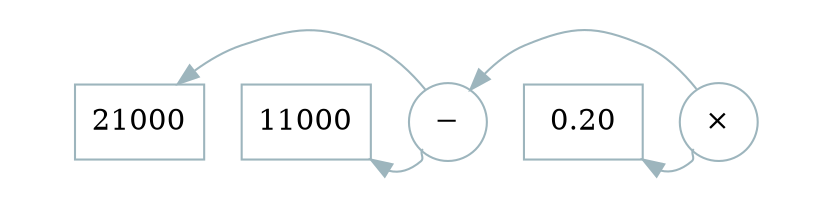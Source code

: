 digraph taxcalc {

graph [rankdir = "TB";
       pad = "0.5,0.2";
       ]

       edge [color = "#9db5bd";
	     dir = back];

node [shape = circle;
      color = "#9db5bd";]

      {rank=same; 
	      
	      "21000" [shape=box];
	      "11000" [shape=box];
	      "−";
	      " 0.20 " [shape=box];
	      "×";
	      } [ordering="out";
		 style=invis;
		 ]
      
     
     "21000" -> "−";
     
     "11000" -> "−" [tailport=se;
		     headport=sw]
     " 0.20 " -> "×" [tailport=se;
		      headport=sw]

		      "−" -> "×";
		      "−" -> " 0.20 " [style=invis];
		      

}
